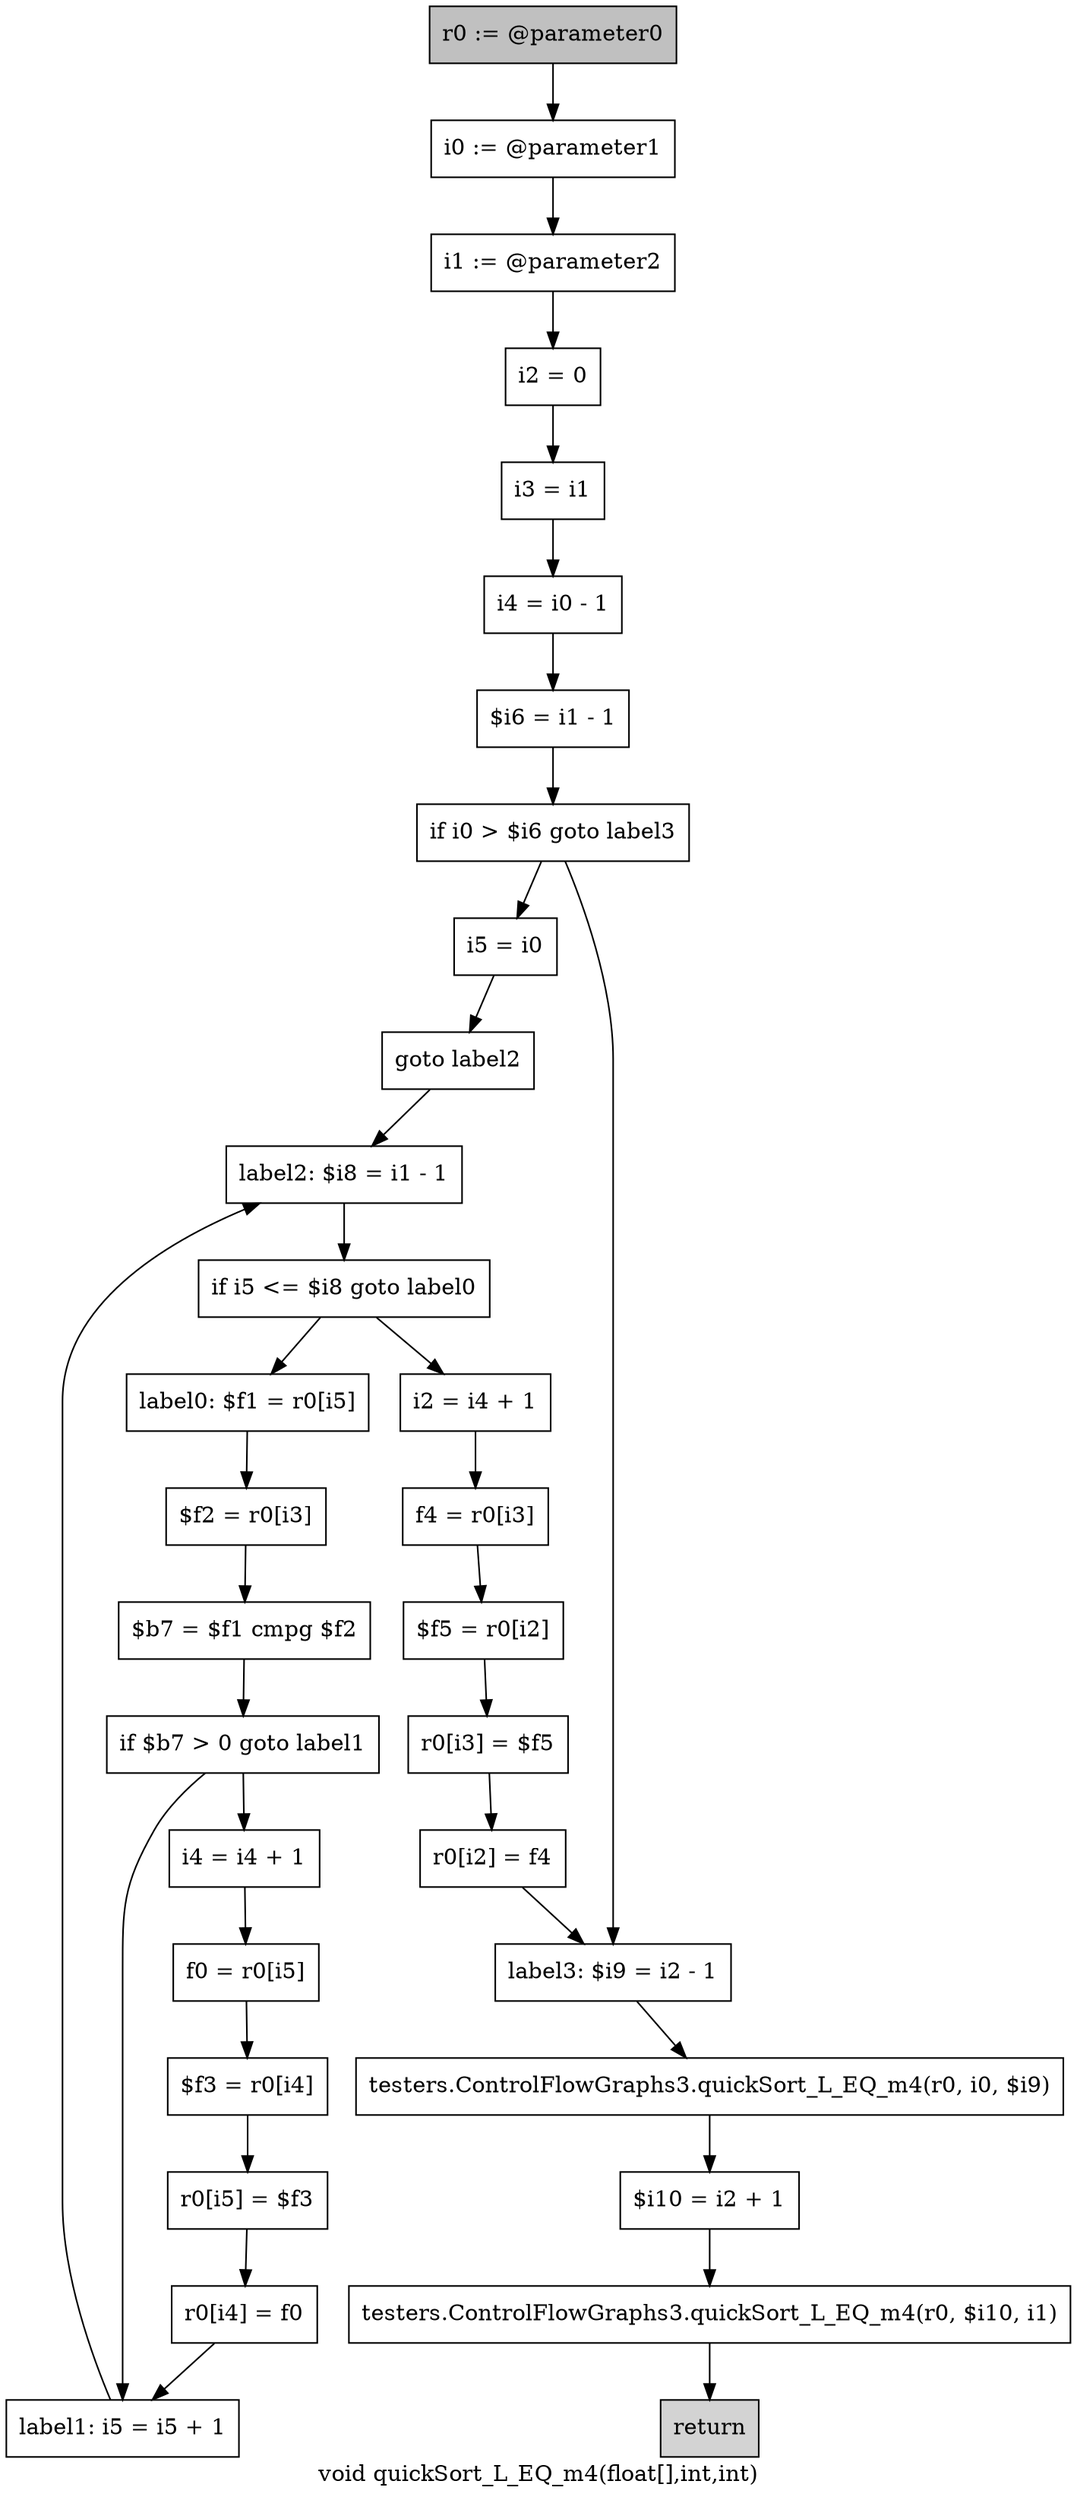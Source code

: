 digraph "void quickSort_L_EQ_m4(float[],int,int)" {
    label="void quickSort_L_EQ_m4(float[],int,int)";
    node [shape=box];
    "0" [style=filled,fillcolor=gray,label="r0 := @parameter0",];
    "1" [label="i0 := @parameter1",];
    "0"->"1";
    "2" [label="i1 := @parameter2",];
    "1"->"2";
    "3" [label="i2 = 0",];
    "2"->"3";
    "4" [label="i3 = i1",];
    "3"->"4";
    "5" [label="i4 = i0 - 1",];
    "4"->"5";
    "6" [label="$i6 = i1 - 1",];
    "5"->"6";
    "7" [label="if i0 > $i6 goto label3",];
    "6"->"7";
    "8" [label="i5 = i0",];
    "7"->"8";
    "27" [label="label3: $i9 = i2 - 1",];
    "7"->"27";
    "9" [label="goto label2",];
    "8"->"9";
    "20" [label="label2: $i8 = i1 - 1",];
    "9"->"20";
    "10" [label="label0: $f1 = r0[i5]",];
    "11" [label="$f2 = r0[i3]",];
    "10"->"11";
    "12" [label="$b7 = $f1 cmpg $f2",];
    "11"->"12";
    "13" [label="if $b7 > 0 goto label1",];
    "12"->"13";
    "14" [label="i4 = i4 + 1",];
    "13"->"14";
    "19" [label="label1: i5 = i5 + 1",];
    "13"->"19";
    "15" [label="f0 = r0[i5]",];
    "14"->"15";
    "16" [label="$f3 = r0[i4]",];
    "15"->"16";
    "17" [label="r0[i5] = $f3",];
    "16"->"17";
    "18" [label="r0[i4] = f0",];
    "17"->"18";
    "18"->"19";
    "19"->"20";
    "21" [label="if i5 <= $i8 goto label0",];
    "20"->"21";
    "21"->"10";
    "22" [label="i2 = i4 + 1",];
    "21"->"22";
    "23" [label="f4 = r0[i3]",];
    "22"->"23";
    "24" [label="$f5 = r0[i2]",];
    "23"->"24";
    "25" [label="r0[i3] = $f5",];
    "24"->"25";
    "26" [label="r0[i2] = f4",];
    "25"->"26";
    "26"->"27";
    "28" [label="testers.ControlFlowGraphs3.quickSort_L_EQ_m4(r0, i0, $i9)",];
    "27"->"28";
    "29" [label="$i10 = i2 + 1",];
    "28"->"29";
    "30" [label="testers.ControlFlowGraphs3.quickSort_L_EQ_m4(r0, $i10, i1)",];
    "29"->"30";
    "31" [style=filled,fillcolor=lightgray,label="return",];
    "30"->"31";
}
